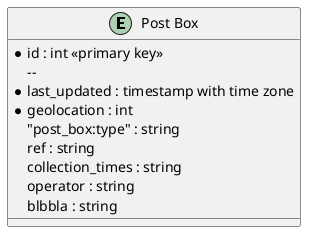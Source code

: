 @startuml


entity "Post Box" as amenity=post_box {

  *id : int <<primary key>>
  --
  *last_updated : timestamp with time zone
  *geolocation : int
 "post_box:type" : string
  ref : string
  collection_times : string
  operator : string
  blbbla : string
}

@enduml
